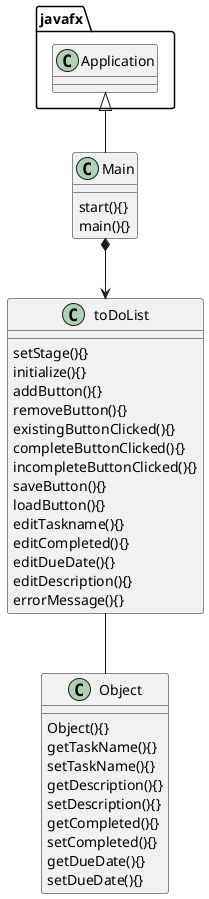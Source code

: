 @startuml
'https://plantuml.com/sequence-diagram

class Main{
    start(){}
    main(){}
}

class Object{
    Object(){}
    getTaskName(){}
    setTaskName(){}
    getDescription(){}
    setDescription(){}
    getCompleted(){}
    setCompleted(){}
    getDueDate(){}
    setDueDate(){}
}

class toDoList{
    setStage(){}
    initialize(){}
    addButton(){}
    removeButton(){}
    existingButtonClicked(){}
    completeButtonClicked(){}
    incompleteButtonClicked(){}
    saveButton(){}
    loadButton(){}
    editTaskname(){}
    editCompleted(){}
    editDueDate(){}
    editDescription(){}
    errorMessage(){}
}
Main *--> toDoList
javafx.Application <|-- Main
toDoList -- Object

@enduml